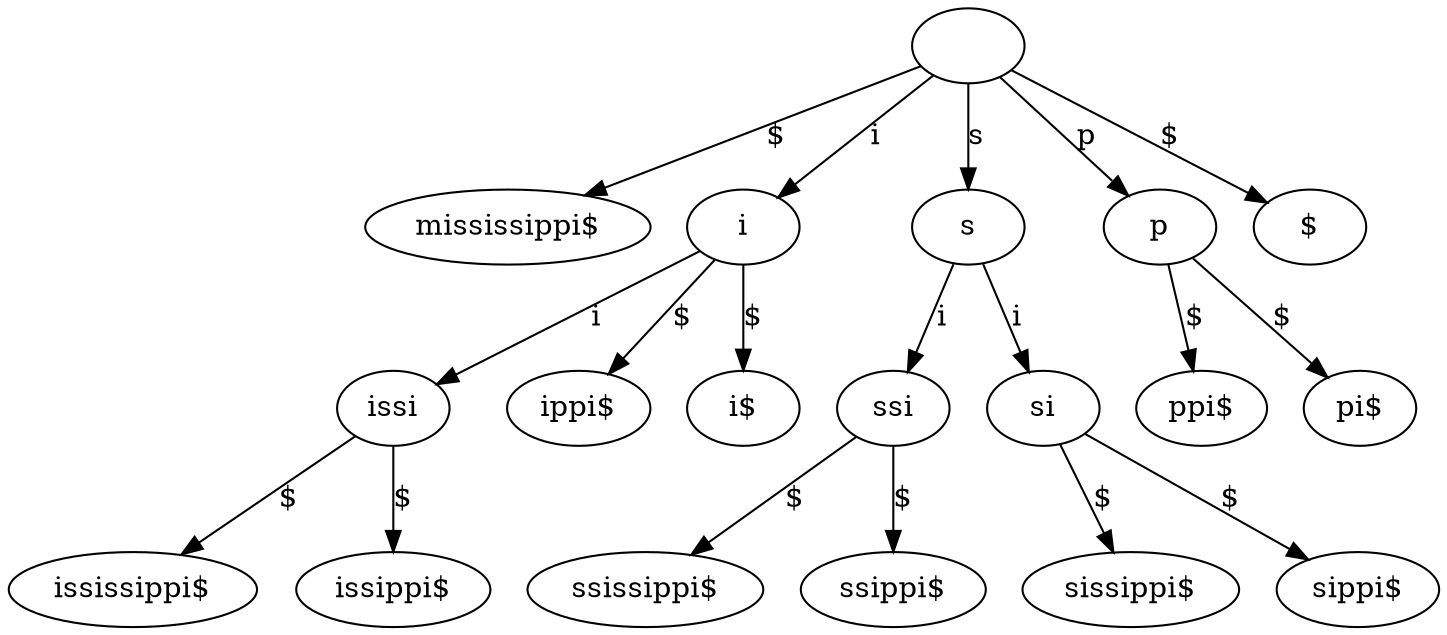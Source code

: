 // Suffix tree
digraph {
	"|" [label=""]
	"$|mississippi$" [label="mississippi$"]
	"|" -> "$|mississippi$" [label="$"]
	"i|i" [label=i]
	"i|issi" [label=issi]
	"$|ississippi$" [label="ississippi$"]
	"i|issi" -> "$|ississippi$" [label="$"]
	"$|issippi$" [label="issippi$"]
	"i|issi" -> "$|issippi$" [label="$"]
	"i|i" -> "i|issi" [label=i]
	"$|ippi$" [label="ippi$"]
	"i|i" -> "$|ippi$" [label="$"]
	"$|i$" [label="i$"]
	"i|i" -> "$|i$" [label="$"]
	"|" -> "i|i" [label=i]
	"s|s" [label=s]
	"i|ssi" [label=ssi]
	"$|ssissippi$" [label="ssissippi$"]
	"i|ssi" -> "$|ssissippi$" [label="$"]
	"$|ssippi$" [label="ssippi$"]
	"i|ssi" -> "$|ssippi$" [label="$"]
	"s|s" -> "i|ssi" [label=i]
	"i|si" [label=si]
	"$|sissippi$" [label="sissippi$"]
	"i|si" -> "$|sissippi$" [label="$"]
	"$|sippi$" [label="sippi$"]
	"i|si" -> "$|sippi$" [label="$"]
	"s|s" -> "i|si" [label=i]
	"|" -> "s|s" [label=s]
	"p|p" [label=p]
	"$|ppi$" [label="ppi$"]
	"p|p" -> "$|ppi$" [label="$"]
	"$|pi$" [label="pi$"]
	"p|p" -> "$|pi$" [label="$"]
	"|" -> "p|p" [label=p]
	"$|$" [label="$"]
	"|" -> "$|$" [label="$"]
}
